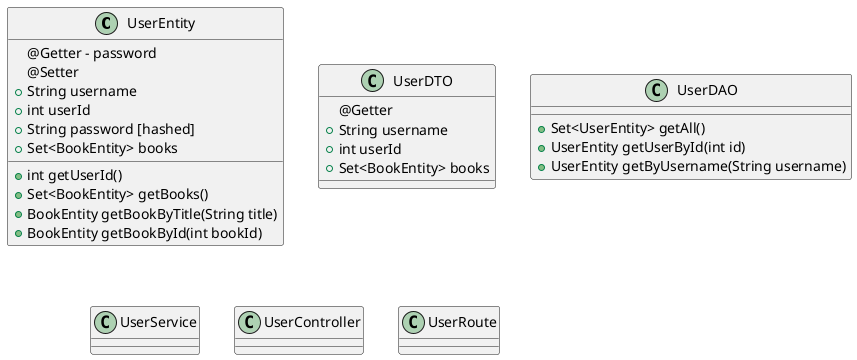@startuml
'https://plantuml.com/sequence-diagram

class UserEntity
class UserDTO
class UserDAO
class UserService
class UserController
class UserRoute

class UserEntity{
@Getter - password
@Setter
+ String username
+ int userId
+ String password [hashed]
+ Set<BookEntity> books
+ int getUserId()
+ Set<BookEntity> getBooks()
+ BookEntity getBookByTitle(String title)
+ BookEntity getBookById(int bookId)
}

class UserDTO{
@Getter
+ String username
+ int userId
+ Set<BookEntity> books
}

class UserDAO{
+ Set<UserEntity> getAll()
+ UserEntity getUserById(int id)
+ UserEntity getByUsername(String username)

}


@enduml